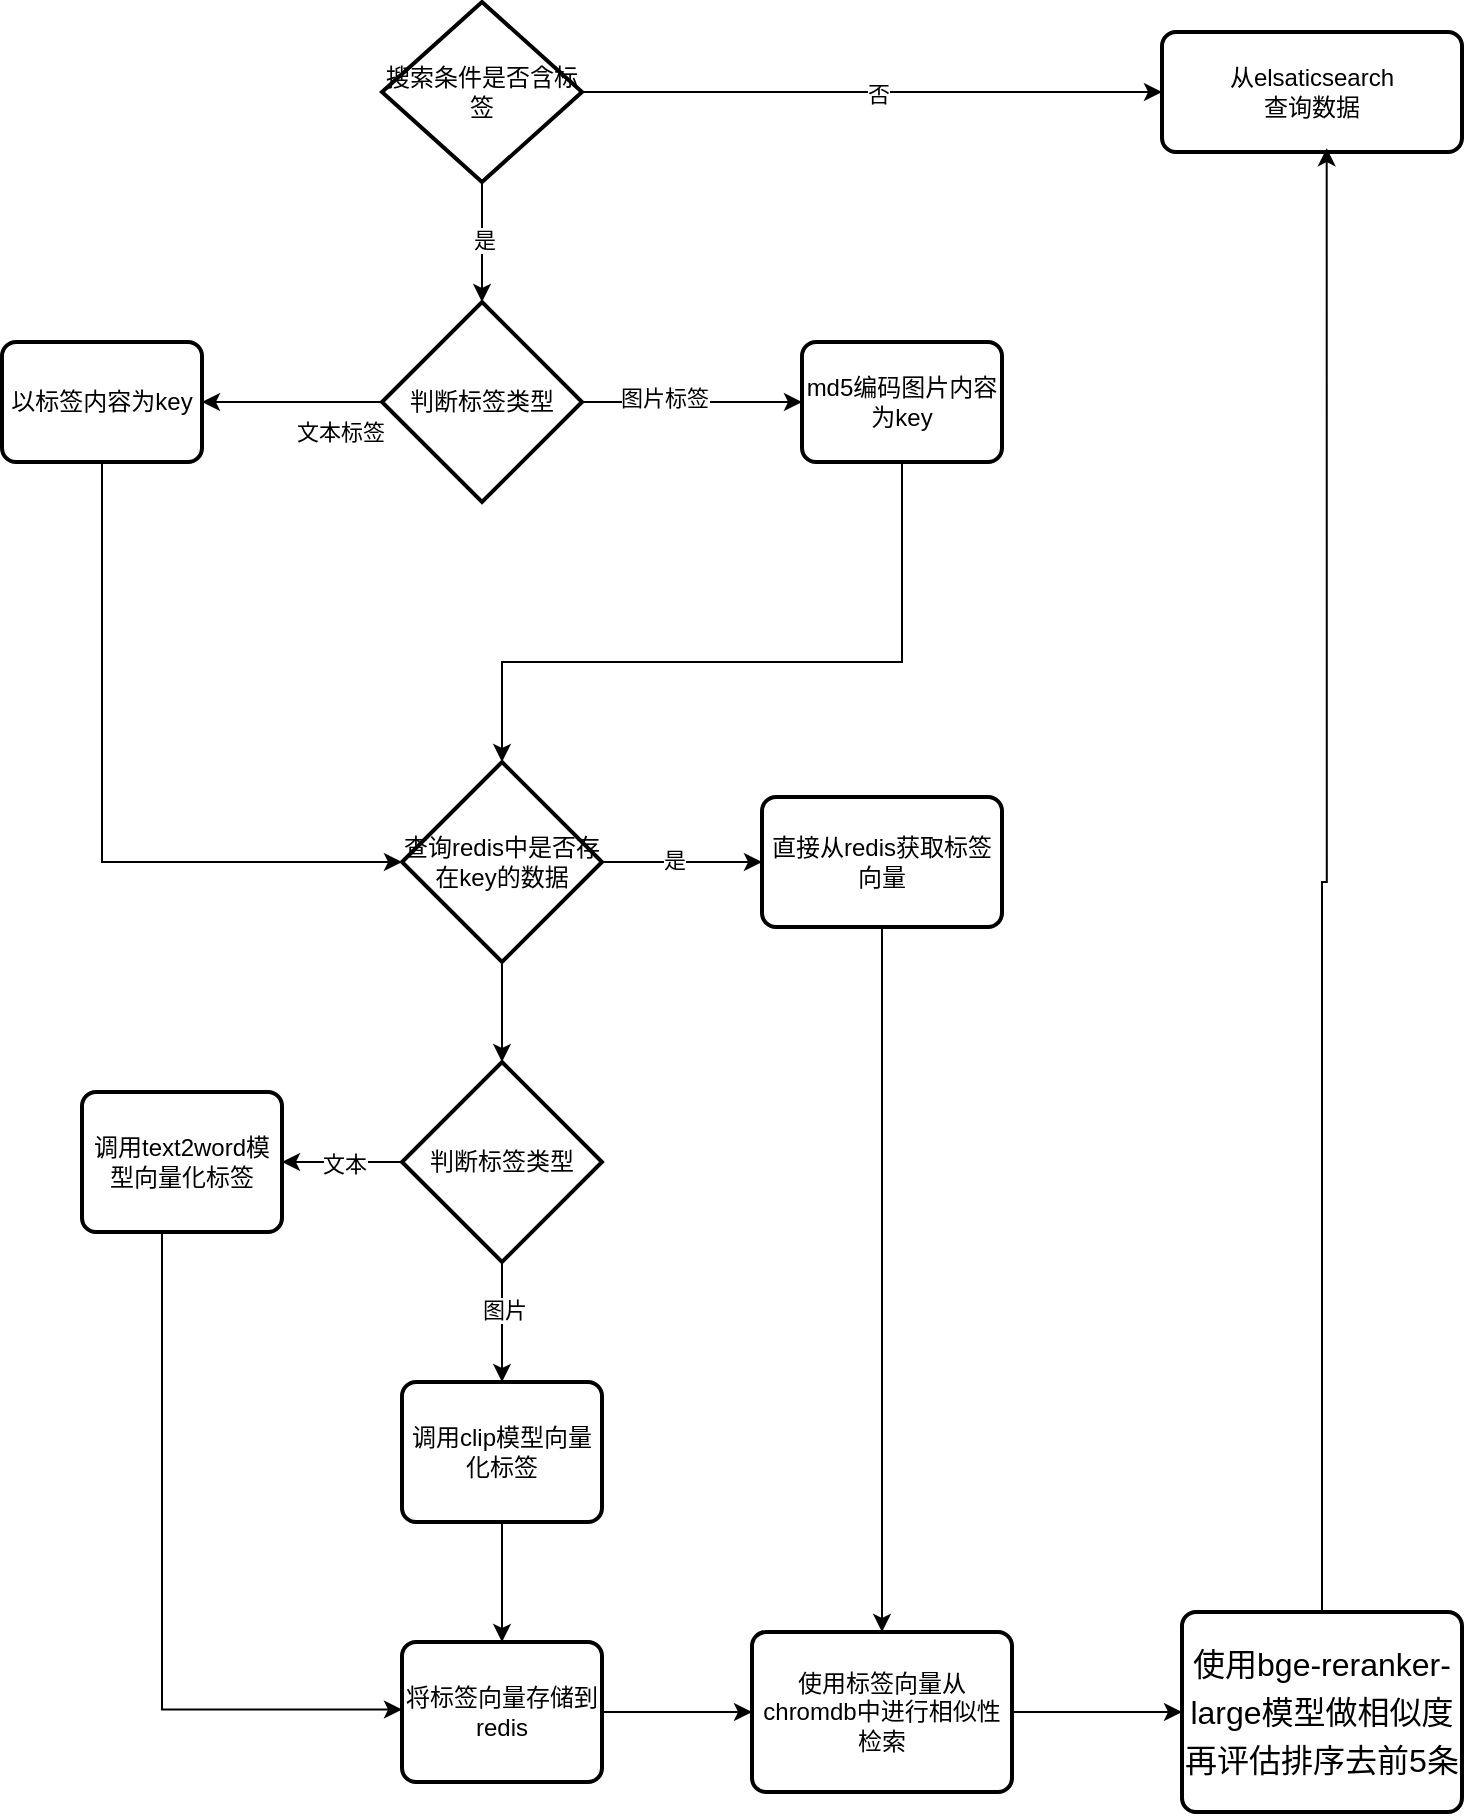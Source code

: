 <mxfile version="24.7.6">
  <diagram name="第 1 页" id="L7ALKmF4uk7rLEOrv7Fg">
    <mxGraphModel dx="1114" dy="615" grid="1" gridSize="10" guides="1" tooltips="1" connect="1" arrows="1" fold="1" page="1" pageScale="1" pageWidth="827" pageHeight="1169" math="0" shadow="0">
      <root>
        <mxCell id="0" />
        <mxCell id="1" parent="0" />
        <mxCell id="hkgGiY7dyy34-9UkWXDh-3" value="" style="edgeStyle=orthogonalEdgeStyle;rounded=0;orthogonalLoop=1;jettySize=auto;html=1;" edge="1" parent="1" source="hkgGiY7dyy34-9UkWXDh-1" target="hkgGiY7dyy34-9UkWXDh-2">
          <mxGeometry relative="1" as="geometry" />
        </mxCell>
        <mxCell id="hkgGiY7dyy34-9UkWXDh-4" value="否" style="edgeLabel;html=1;align=center;verticalAlign=middle;resizable=0;points=[];" vertex="1" connectable="0" parent="hkgGiY7dyy34-9UkWXDh-3">
          <mxGeometry x="0.019" y="-1" relative="1" as="geometry">
            <mxPoint as="offset" />
          </mxGeometry>
        </mxCell>
        <mxCell id="hkgGiY7dyy34-9UkWXDh-6" value="" style="edgeStyle=orthogonalEdgeStyle;rounded=0;orthogonalLoop=1;jettySize=auto;html=1;entryX=0.5;entryY=0;entryDx=0;entryDy=0;entryPerimeter=0;" edge="1" parent="1" source="hkgGiY7dyy34-9UkWXDh-1" target="hkgGiY7dyy34-9UkWXDh-8">
          <mxGeometry relative="1" as="geometry">
            <mxPoint x="300" y="240" as="targetPoint" />
          </mxGeometry>
        </mxCell>
        <mxCell id="hkgGiY7dyy34-9UkWXDh-7" value="是" style="edgeLabel;html=1;align=center;verticalAlign=middle;resizable=0;points=[];" vertex="1" connectable="0" parent="hkgGiY7dyy34-9UkWXDh-6">
          <mxGeometry x="-0.027" y="1" relative="1" as="geometry">
            <mxPoint as="offset" />
          </mxGeometry>
        </mxCell>
        <mxCell id="hkgGiY7dyy34-9UkWXDh-1" value="搜索条件是否含标签" style="strokeWidth=2;html=1;shape=mxgraph.flowchart.decision;whiteSpace=wrap;" vertex="1" parent="1">
          <mxGeometry x="250" y="100" width="100" height="90" as="geometry" />
        </mxCell>
        <mxCell id="hkgGiY7dyy34-9UkWXDh-2" value="从elsaticsearch&lt;div&gt;查询数据&lt;/div&gt;" style="rounded=1;whiteSpace=wrap;html=1;absoluteArcSize=1;arcSize=14;strokeWidth=2;" vertex="1" parent="1">
          <mxGeometry x="640" y="115" width="150" height="60" as="geometry" />
        </mxCell>
        <mxCell id="hkgGiY7dyy34-9UkWXDh-10" value="" style="edgeStyle=orthogonalEdgeStyle;rounded=0;orthogonalLoop=1;jettySize=auto;html=1;" edge="1" parent="1" source="hkgGiY7dyy34-9UkWXDh-8" target="hkgGiY7dyy34-9UkWXDh-9">
          <mxGeometry relative="1" as="geometry" />
        </mxCell>
        <mxCell id="hkgGiY7dyy34-9UkWXDh-11" value="图片标签" style="edgeLabel;html=1;align=center;verticalAlign=middle;resizable=0;points=[];" vertex="1" connectable="0" parent="hkgGiY7dyy34-9UkWXDh-10">
          <mxGeometry x="-0.262" y="2" relative="1" as="geometry">
            <mxPoint as="offset" />
          </mxGeometry>
        </mxCell>
        <mxCell id="hkgGiY7dyy34-9UkWXDh-13" value="" style="edgeStyle=orthogonalEdgeStyle;rounded=0;orthogonalLoop=1;jettySize=auto;html=1;" edge="1" parent="1" source="hkgGiY7dyy34-9UkWXDh-8" target="hkgGiY7dyy34-9UkWXDh-12">
          <mxGeometry relative="1" as="geometry" />
        </mxCell>
        <mxCell id="hkgGiY7dyy34-9UkWXDh-14" value="文本标签" style="edgeLabel;html=1;align=center;verticalAlign=middle;resizable=0;points=[];" vertex="1" connectable="0" parent="hkgGiY7dyy34-9UkWXDh-13">
          <mxGeometry x="-0.627" y="4" relative="1" as="geometry">
            <mxPoint x="-4" y="11" as="offset" />
          </mxGeometry>
        </mxCell>
        <mxCell id="hkgGiY7dyy34-9UkWXDh-8" value="判断标签类型" style="strokeWidth=2;html=1;shape=mxgraph.flowchart.decision;whiteSpace=wrap;" vertex="1" parent="1">
          <mxGeometry x="250" y="250" width="100" height="100" as="geometry" />
        </mxCell>
        <mxCell id="hkgGiY7dyy34-9UkWXDh-9" value="md5编码图片内容为key" style="rounded=1;whiteSpace=wrap;html=1;absoluteArcSize=1;arcSize=14;strokeWidth=2;" vertex="1" parent="1">
          <mxGeometry x="460" y="270" width="100" height="60" as="geometry" />
        </mxCell>
        <mxCell id="hkgGiY7dyy34-9UkWXDh-18" value="" style="edgeStyle=orthogonalEdgeStyle;rounded=0;orthogonalLoop=1;jettySize=auto;html=1;" edge="1" parent="1" source="hkgGiY7dyy34-9UkWXDh-12" target="hkgGiY7dyy34-9UkWXDh-16">
          <mxGeometry relative="1" as="geometry">
            <Array as="points">
              <mxPoint x="110" y="530" />
            </Array>
          </mxGeometry>
        </mxCell>
        <mxCell id="hkgGiY7dyy34-9UkWXDh-12" value="以标签内容为key" style="rounded=1;whiteSpace=wrap;html=1;absoluteArcSize=1;arcSize=14;strokeWidth=2;" vertex="1" parent="1">
          <mxGeometry x="60" y="270" width="100" height="60" as="geometry" />
        </mxCell>
        <mxCell id="hkgGiY7dyy34-9UkWXDh-21" value="" style="edgeStyle=orthogonalEdgeStyle;rounded=0;orthogonalLoop=1;jettySize=auto;html=1;" edge="1" parent="1" source="hkgGiY7dyy34-9UkWXDh-16" target="hkgGiY7dyy34-9UkWXDh-20">
          <mxGeometry relative="1" as="geometry" />
        </mxCell>
        <mxCell id="hkgGiY7dyy34-9UkWXDh-22" value="是" style="edgeLabel;html=1;align=center;verticalAlign=middle;resizable=0;points=[];" vertex="1" connectable="0" parent="hkgGiY7dyy34-9UkWXDh-21">
          <mxGeometry x="-0.108" y="1" relative="1" as="geometry">
            <mxPoint as="offset" />
          </mxGeometry>
        </mxCell>
        <mxCell id="hkgGiY7dyy34-9UkWXDh-27" value="" style="edgeStyle=orthogonalEdgeStyle;rounded=0;orthogonalLoop=1;jettySize=auto;html=1;" edge="1" parent="1" source="hkgGiY7dyy34-9UkWXDh-16" target="hkgGiY7dyy34-9UkWXDh-26">
          <mxGeometry relative="1" as="geometry" />
        </mxCell>
        <mxCell id="hkgGiY7dyy34-9UkWXDh-16" value="查询redis中是否存在key的数据" style="strokeWidth=2;html=1;shape=mxgraph.flowchart.decision;whiteSpace=wrap;" vertex="1" parent="1">
          <mxGeometry x="260" y="480" width="100" height="100" as="geometry" />
        </mxCell>
        <mxCell id="hkgGiY7dyy34-9UkWXDh-19" style="edgeStyle=orthogonalEdgeStyle;rounded=0;orthogonalLoop=1;jettySize=auto;html=1;entryX=0.5;entryY=0;entryDx=0;entryDy=0;entryPerimeter=0;" edge="1" parent="1" source="hkgGiY7dyy34-9UkWXDh-9" target="hkgGiY7dyy34-9UkWXDh-16">
          <mxGeometry relative="1" as="geometry">
            <mxPoint x="310" y="470" as="targetPoint" />
            <Array as="points">
              <mxPoint x="510" y="430" />
              <mxPoint x="310" y="430" />
            </Array>
          </mxGeometry>
        </mxCell>
        <mxCell id="hkgGiY7dyy34-9UkWXDh-43" style="edgeStyle=orthogonalEdgeStyle;rounded=0;orthogonalLoop=1;jettySize=auto;html=1;entryX=0.5;entryY=0;entryDx=0;entryDy=0;" edge="1" parent="1" source="hkgGiY7dyy34-9UkWXDh-20" target="hkgGiY7dyy34-9UkWXDh-40">
          <mxGeometry relative="1" as="geometry" />
        </mxCell>
        <mxCell id="hkgGiY7dyy34-9UkWXDh-20" value="直接从redis获取标签向量" style="rounded=1;whiteSpace=wrap;html=1;absoluteArcSize=1;arcSize=14;strokeWidth=2;" vertex="1" parent="1">
          <mxGeometry x="440" y="497.5" width="120" height="65" as="geometry" />
        </mxCell>
        <mxCell id="hkgGiY7dyy34-9UkWXDh-29" value="" style="edgeStyle=orthogonalEdgeStyle;rounded=0;orthogonalLoop=1;jettySize=auto;html=1;" edge="1" parent="1" source="hkgGiY7dyy34-9UkWXDh-26" target="hkgGiY7dyy34-9UkWXDh-28">
          <mxGeometry relative="1" as="geometry" />
        </mxCell>
        <mxCell id="hkgGiY7dyy34-9UkWXDh-32" value="文本" style="edgeLabel;html=1;align=center;verticalAlign=middle;resizable=0;points=[];" vertex="1" connectable="0" parent="hkgGiY7dyy34-9UkWXDh-29">
          <mxGeometry x="-0.022" y="1" relative="1" as="geometry">
            <mxPoint as="offset" />
          </mxGeometry>
        </mxCell>
        <mxCell id="hkgGiY7dyy34-9UkWXDh-31" value="" style="edgeStyle=orthogonalEdgeStyle;rounded=0;orthogonalLoop=1;jettySize=auto;html=1;" edge="1" parent="1" source="hkgGiY7dyy34-9UkWXDh-26" target="hkgGiY7dyy34-9UkWXDh-30">
          <mxGeometry relative="1" as="geometry" />
        </mxCell>
        <mxCell id="hkgGiY7dyy34-9UkWXDh-33" value="图片" style="edgeLabel;html=1;align=center;verticalAlign=middle;resizable=0;points=[];" vertex="1" connectable="0" parent="hkgGiY7dyy34-9UkWXDh-31">
          <mxGeometry x="-0.222" y="1" relative="1" as="geometry">
            <mxPoint as="offset" />
          </mxGeometry>
        </mxCell>
        <mxCell id="hkgGiY7dyy34-9UkWXDh-26" value="判断标签类型" style="strokeWidth=2;html=1;shape=mxgraph.flowchart.decision;whiteSpace=wrap;" vertex="1" parent="1">
          <mxGeometry x="260" y="630" width="100" height="100" as="geometry" />
        </mxCell>
        <mxCell id="hkgGiY7dyy34-9UkWXDh-39" style="edgeStyle=orthogonalEdgeStyle;rounded=0;orthogonalLoop=1;jettySize=auto;html=1;entryX=0;entryY=0.75;entryDx=0;entryDy=0;exitX=0.5;exitY=1;exitDx=0;exitDy=0;" edge="1" parent="1" source="hkgGiY7dyy34-9UkWXDh-28">
          <mxGeometry relative="1" as="geometry">
            <mxPoint x="140" y="696.25" as="sourcePoint" />
            <mxPoint x="260" y="953.75" as="targetPoint" />
            <Array as="points">
              <mxPoint x="140" y="715" />
              <mxPoint x="140" y="954" />
            </Array>
          </mxGeometry>
        </mxCell>
        <mxCell id="hkgGiY7dyy34-9UkWXDh-28" value="调用text2word模型向量化标签" style="rounded=1;whiteSpace=wrap;html=1;absoluteArcSize=1;arcSize=14;strokeWidth=2;" vertex="1" parent="1">
          <mxGeometry x="100" y="645" width="100" height="70" as="geometry" />
        </mxCell>
        <mxCell id="hkgGiY7dyy34-9UkWXDh-38" value="" style="edgeStyle=orthogonalEdgeStyle;rounded=0;orthogonalLoop=1;jettySize=auto;html=1;" edge="1" parent="1" source="hkgGiY7dyy34-9UkWXDh-30" target="hkgGiY7dyy34-9UkWXDh-34">
          <mxGeometry relative="1" as="geometry" />
        </mxCell>
        <mxCell id="hkgGiY7dyy34-9UkWXDh-30" value="调用clip模型向量化标签" style="rounded=1;whiteSpace=wrap;html=1;absoluteArcSize=1;arcSize=14;strokeWidth=2;" vertex="1" parent="1">
          <mxGeometry x="260" y="790" width="100" height="70" as="geometry" />
        </mxCell>
        <mxCell id="hkgGiY7dyy34-9UkWXDh-41" value="" style="edgeStyle=orthogonalEdgeStyle;rounded=0;orthogonalLoop=1;jettySize=auto;html=1;" edge="1" parent="1" source="hkgGiY7dyy34-9UkWXDh-34" target="hkgGiY7dyy34-9UkWXDh-40">
          <mxGeometry relative="1" as="geometry" />
        </mxCell>
        <mxCell id="hkgGiY7dyy34-9UkWXDh-34" value="将标签向量存储到redis" style="rounded=1;whiteSpace=wrap;html=1;absoluteArcSize=1;arcSize=14;strokeWidth=2;" vertex="1" parent="1">
          <mxGeometry x="260" y="920" width="100" height="70" as="geometry" />
        </mxCell>
        <mxCell id="hkgGiY7dyy34-9UkWXDh-45" value="" style="edgeStyle=orthogonalEdgeStyle;rounded=0;orthogonalLoop=1;jettySize=auto;html=1;" edge="1" parent="1" source="hkgGiY7dyy34-9UkWXDh-40" target="hkgGiY7dyy34-9UkWXDh-44">
          <mxGeometry relative="1" as="geometry" />
        </mxCell>
        <mxCell id="hkgGiY7dyy34-9UkWXDh-40" value="使用标签向量从chromdb中进行相似性检索" style="rounded=1;whiteSpace=wrap;html=1;absoluteArcSize=1;arcSize=14;strokeWidth=2;" vertex="1" parent="1">
          <mxGeometry x="435" y="915" width="130" height="80" as="geometry" />
        </mxCell>
        <mxCell id="hkgGiY7dyy34-9UkWXDh-44" value="&lt;span style=&quot;font-size: 12pt; line-height: 150%;&quot; lang=&quot;EN-US&quot;&gt;使用bge-reranker-large模型做相似度再评估排序去前5条&lt;/span&gt;" style="rounded=1;whiteSpace=wrap;html=1;absoluteArcSize=1;arcSize=14;strokeWidth=2;" vertex="1" parent="1">
          <mxGeometry x="650" y="905" width="140" height="100" as="geometry" />
        </mxCell>
        <mxCell id="hkgGiY7dyy34-9UkWXDh-46" style="edgeStyle=orthogonalEdgeStyle;rounded=0;orthogonalLoop=1;jettySize=auto;html=1;entryX=0.549;entryY=0.968;entryDx=0;entryDy=0;entryPerimeter=0;" edge="1" parent="1" source="hkgGiY7dyy34-9UkWXDh-44" target="hkgGiY7dyy34-9UkWXDh-2">
          <mxGeometry relative="1" as="geometry" />
        </mxCell>
      </root>
    </mxGraphModel>
  </diagram>
</mxfile>
